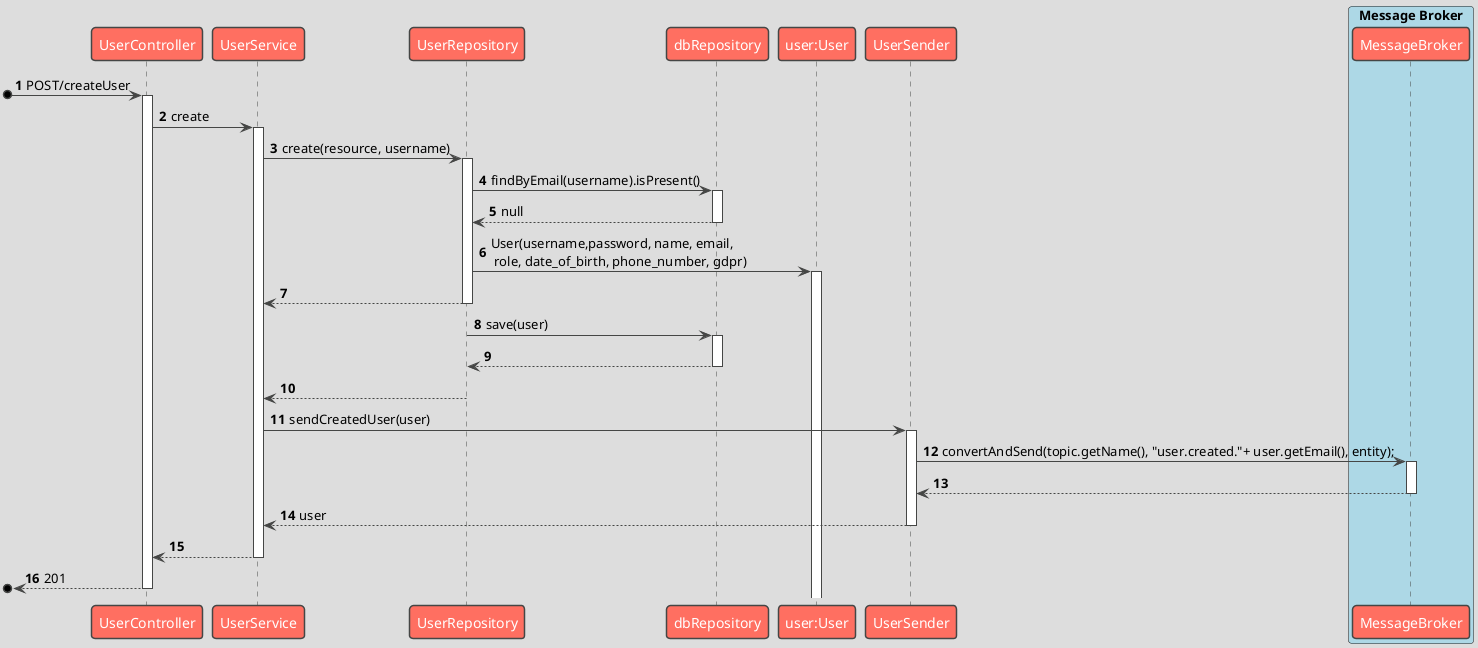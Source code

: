 @startuml
'https://plantuml.com/sequence-diagram

autonumber
autoactivate on

!theme toy

participant UserController as "UserController"
participant UserService as "UserService"
participant UserRepository as "UserRepository"
participant dbRepository as "dbRepository"
participant User as "user:User"
participant UserSender as "UserSender"

box "Message Broker" #lightblue
    participant MesssageBroker as "MessageBroker"
end box

[o-> UserController: POST/createUser
UserController -> UserService: create

UserService -> UserRepository: create(resource, username)

UserRepository -> dbRepository: findByEmail(username).isPresent()
return null
UserRepository -> User:User(username,password, name, email,\n role, date_of_birth, phone_number, gdpr)

UserRepository--> UserService:
UserRepository -> dbRepository: save(user)
return
return

UserService -> UserSender:sendCreatedUser(user)
UserSender -> MesssageBroker: convertAndSend(topic.getName(), "user.created."+ user.getEmail(), entity);

return
return user
UserService --> UserController:
[o<--UserController: 201

@enduml
